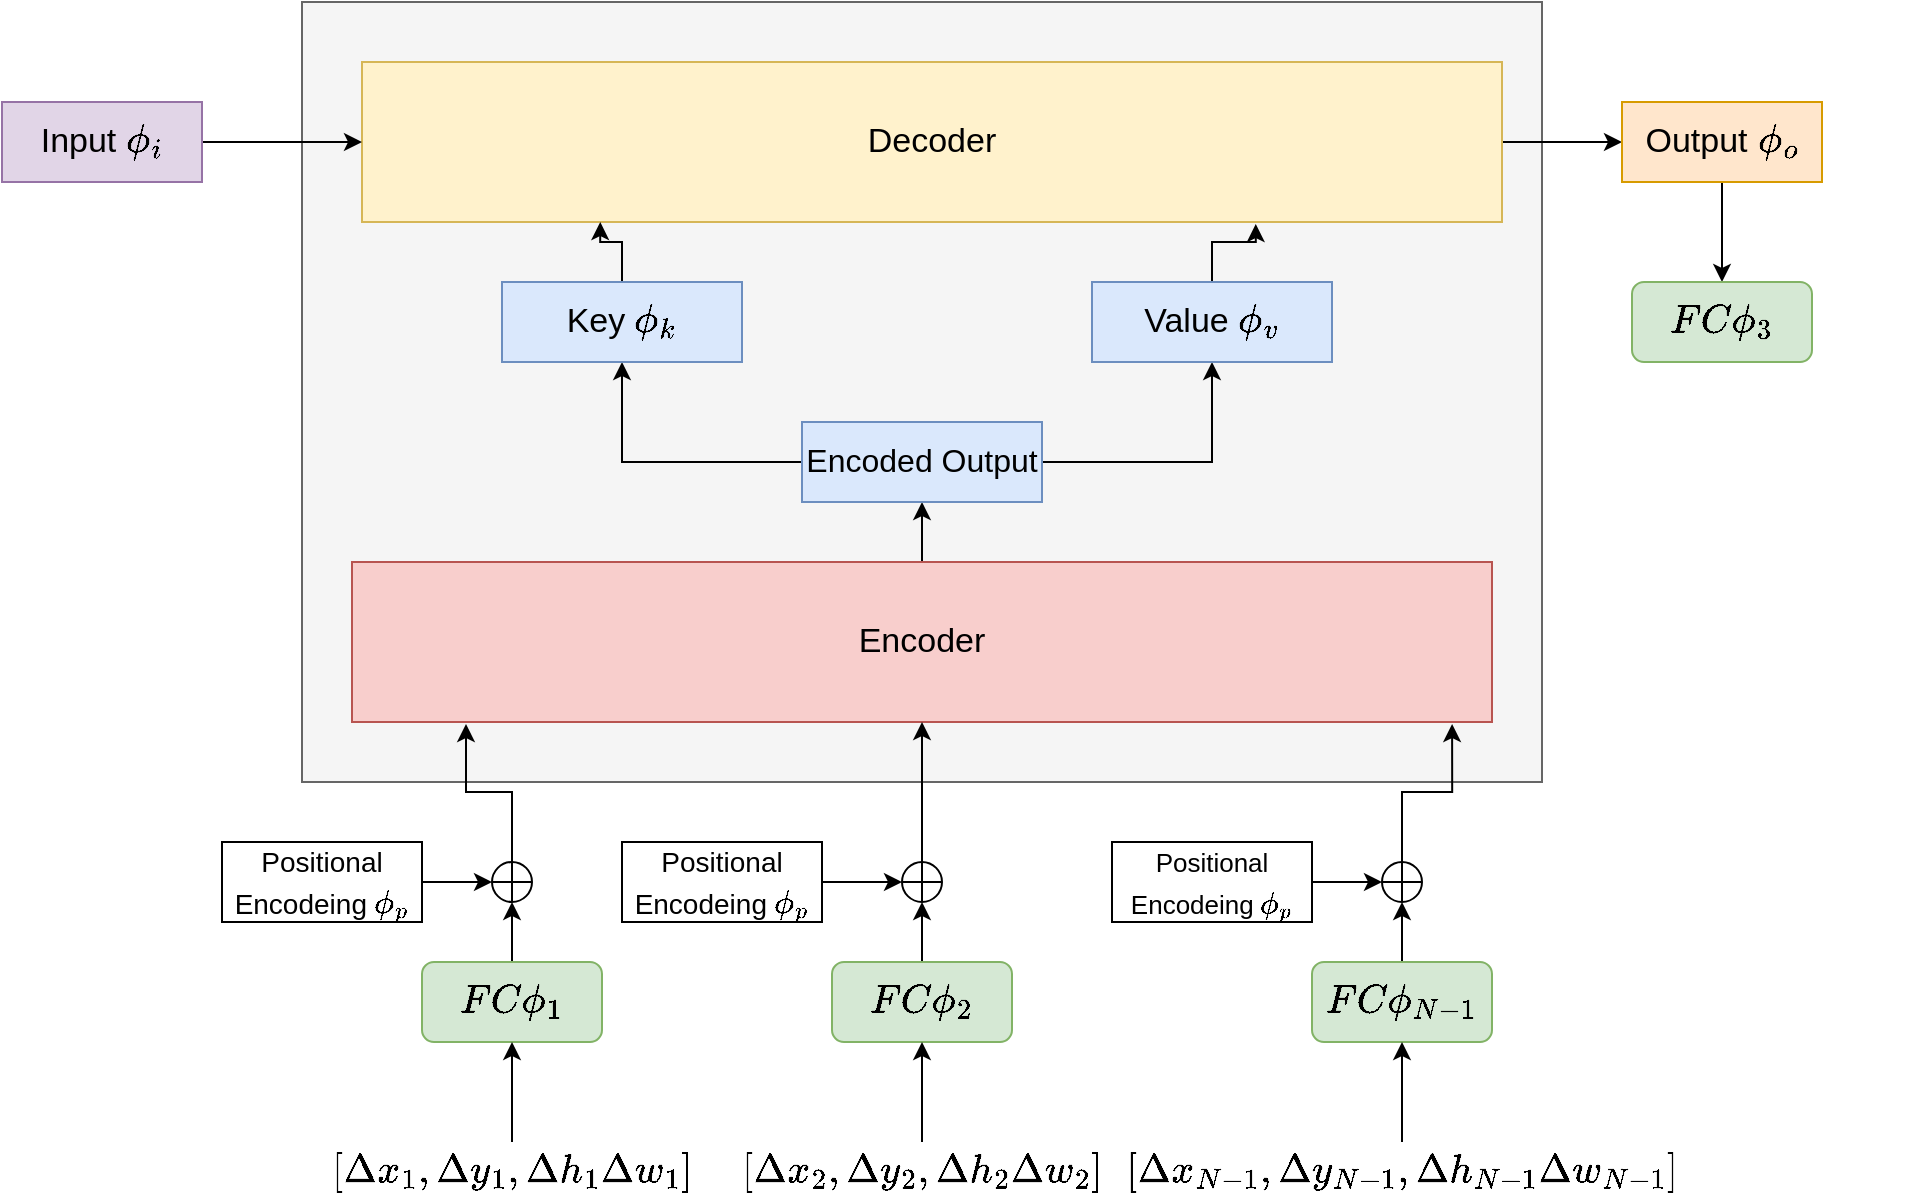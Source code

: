 <mxfile version="20.2.8" type="github">
  <diagram id="90305_A4T3v7ymbStzcG" name="Page-1">
    <mxGraphModel dx="1837" dy="1257" grid="1" gridSize="10" guides="1" tooltips="1" connect="1" arrows="1" fold="1" page="1" pageScale="1" pageWidth="1600" pageHeight="900" math="1" shadow="0">
      <root>
        <mxCell id="0" />
        <mxCell id="1" parent="0" />
        <mxCell id="rP4EHJA1eD8iWhHS50s2-1" value="" style="rounded=0;whiteSpace=wrap;html=1;fillColor=#f5f5f5;fontColor=#333333;strokeColor=#666666;fontSize=17;" vertex="1" parent="1">
          <mxGeometry x="220" y="120" width="620" height="390" as="geometry" />
        </mxCell>
        <mxCell id="rP4EHJA1eD8iWhHS50s2-37" style="edgeStyle=orthogonalEdgeStyle;rounded=0;orthogonalLoop=1;jettySize=auto;html=1;fontSize=17;" edge="1" parent="1" source="rP4EHJA1eD8iWhHS50s2-2" target="rP4EHJA1eD8iWhHS50s2-10">
          <mxGeometry relative="1" as="geometry" />
        </mxCell>
        <mxCell id="rP4EHJA1eD8iWhHS50s2-2" value="Decoder" style="rounded=0;whiteSpace=wrap;html=1;fillColor=#fff2cc;strokeColor=#d6b656;fontSize=17;" vertex="1" parent="1">
          <mxGeometry x="250" y="150" width="570" height="80" as="geometry" />
        </mxCell>
        <mxCell id="rP4EHJA1eD8iWhHS50s2-30" style="edgeStyle=orthogonalEdgeStyle;rounded=0;orthogonalLoop=1;jettySize=auto;html=1;fontSize=17;" edge="1" parent="1" source="rP4EHJA1eD8iWhHS50s2-3" target="rP4EHJA1eD8iWhHS50s2-13">
          <mxGeometry relative="1" as="geometry" />
        </mxCell>
        <mxCell id="rP4EHJA1eD8iWhHS50s2-3" value="Encoder" style="rounded=0;whiteSpace=wrap;html=1;fillColor=#f8cecc;strokeColor=#b85450;fontSize=17;" vertex="1" parent="1">
          <mxGeometry x="245" y="400" width="570" height="80" as="geometry" />
        </mxCell>
        <mxCell id="rP4EHJA1eD8iWhHS50s2-20" style="edgeStyle=orthogonalEdgeStyle;rounded=0;orthogonalLoop=1;jettySize=auto;html=1;entryX=0.5;entryY=1;entryDx=0;entryDy=0;fontSize=17;" edge="1" parent="1" source="rP4EHJA1eD8iWhHS50s2-4" target="rP4EHJA1eD8iWhHS50s2-16">
          <mxGeometry relative="1" as="geometry" />
        </mxCell>
        <mxCell id="rP4EHJA1eD8iWhHS50s2-4" value="\(FC&amp;nbsp; \phi_1\)" style="rounded=1;whiteSpace=wrap;html=1;fillColor=#d5e8d4;strokeColor=#82b366;fontSize=17;" vertex="1" parent="1">
          <mxGeometry x="280" y="600" width="90" height="40" as="geometry" />
        </mxCell>
        <mxCell id="rP4EHJA1eD8iWhHS50s2-23" style="edgeStyle=orthogonalEdgeStyle;rounded=0;orthogonalLoop=1;jettySize=auto;html=1;entryX=0.5;entryY=1;entryDx=0;entryDy=0;fontSize=17;" edge="1" parent="1" source="rP4EHJA1eD8iWhHS50s2-5" target="rP4EHJA1eD8iWhHS50s2-17">
          <mxGeometry relative="1" as="geometry" />
        </mxCell>
        <mxCell id="rP4EHJA1eD8iWhHS50s2-5" value="\(FC&amp;nbsp; \phi_2\)" style="rounded=1;whiteSpace=wrap;html=1;fillColor=#d5e8d4;strokeColor=#82b366;fontSize=17;" vertex="1" parent="1">
          <mxGeometry x="485" y="600" width="90" height="40" as="geometry" />
        </mxCell>
        <mxCell id="rP4EHJA1eD8iWhHS50s2-28" style="edgeStyle=orthogonalEdgeStyle;rounded=0;orthogonalLoop=1;jettySize=auto;html=1;fontSize=17;" edge="1" parent="1" source="rP4EHJA1eD8iWhHS50s2-6">
          <mxGeometry relative="1" as="geometry">
            <mxPoint x="770" y="570" as="targetPoint" />
          </mxGeometry>
        </mxCell>
        <mxCell id="rP4EHJA1eD8iWhHS50s2-6" value="\(FC&amp;nbsp; \phi_{N-1}\)" style="rounded=1;whiteSpace=wrap;html=1;fillColor=#d5e8d4;strokeColor=#82b366;fontSize=17;" vertex="1" parent="1">
          <mxGeometry x="725" y="600" width="90" height="40" as="geometry" />
        </mxCell>
        <mxCell id="rP4EHJA1eD8iWhHS50s2-21" value="" style="edgeStyle=orthogonalEdgeStyle;rounded=0;orthogonalLoop=1;jettySize=auto;html=1;fontSize=17;" edge="1" parent="1" source="rP4EHJA1eD8iWhHS50s2-7" target="rP4EHJA1eD8iWhHS50s2-16">
          <mxGeometry relative="1" as="geometry" />
        </mxCell>
        <mxCell id="rP4EHJA1eD8iWhHS50s2-7" value="&lt;font style=&quot;font-size: 14px;&quot;&gt;Positional Encodeing \(\phi_p\)&lt;/font&gt;" style="rounded=0;whiteSpace=wrap;html=1;fontSize=17;" vertex="1" parent="1">
          <mxGeometry x="180" y="540" width="100" height="40" as="geometry" />
        </mxCell>
        <mxCell id="rP4EHJA1eD8iWhHS50s2-24" style="edgeStyle=orthogonalEdgeStyle;rounded=0;orthogonalLoop=1;jettySize=auto;html=1;entryX=0;entryY=0.5;entryDx=0;entryDy=0;fontSize=17;" edge="1" parent="1" source="rP4EHJA1eD8iWhHS50s2-8" target="rP4EHJA1eD8iWhHS50s2-17">
          <mxGeometry relative="1" as="geometry">
            <mxPoint x="510" y="560" as="targetPoint" />
          </mxGeometry>
        </mxCell>
        <mxCell id="rP4EHJA1eD8iWhHS50s2-8" value="&lt;font style=&quot;font-size: 14px;&quot;&gt;Positional Encodeing \(\phi_p\)&lt;/font&gt;" style="rounded=0;whiteSpace=wrap;html=1;fontSize=17;" vertex="1" parent="1">
          <mxGeometry x="380" y="540" width="100" height="40" as="geometry" />
        </mxCell>
        <mxCell id="rP4EHJA1eD8iWhHS50s2-27" style="edgeStyle=orthogonalEdgeStyle;rounded=0;orthogonalLoop=1;jettySize=auto;html=1;entryX=0;entryY=0.5;entryDx=0;entryDy=0;fontSize=17;" edge="1" parent="1" source="rP4EHJA1eD8iWhHS50s2-9" target="rP4EHJA1eD8iWhHS50s2-18">
          <mxGeometry relative="1" as="geometry" />
        </mxCell>
        <mxCell id="rP4EHJA1eD8iWhHS50s2-9" value="&lt;font style=&quot;font-size: 13px;&quot;&gt;Positional Encodeing \(\phi_p\)&lt;/font&gt;" style="rounded=0;whiteSpace=wrap;html=1;fontSize=17;" vertex="1" parent="1">
          <mxGeometry x="625" y="540" width="100" height="40" as="geometry" />
        </mxCell>
        <mxCell id="rP4EHJA1eD8iWhHS50s2-38" style="edgeStyle=orthogonalEdgeStyle;rounded=0;orthogonalLoop=1;jettySize=auto;html=1;entryX=0.5;entryY=0;entryDx=0;entryDy=0;fontSize=17;" edge="1" parent="1" source="rP4EHJA1eD8iWhHS50s2-10" target="rP4EHJA1eD8iWhHS50s2-11">
          <mxGeometry relative="1" as="geometry" />
        </mxCell>
        <mxCell id="rP4EHJA1eD8iWhHS50s2-10" value="Output \(\phi_o\)" style="rounded=0;whiteSpace=wrap;html=1;fillColor=#ffe6cc;strokeColor=#d79b00;fontSize=17;" vertex="1" parent="1">
          <mxGeometry x="880" y="170" width="100" height="40" as="geometry" />
        </mxCell>
        <mxCell id="rP4EHJA1eD8iWhHS50s2-11" value="\(FC&amp;nbsp; \phi_3\)" style="rounded=1;whiteSpace=wrap;html=1;fillColor=#d5e8d4;strokeColor=#82b366;fontSize=17;" vertex="1" parent="1">
          <mxGeometry x="885" y="260" width="90" height="40" as="geometry" />
        </mxCell>
        <mxCell id="rP4EHJA1eD8iWhHS50s2-36" style="edgeStyle=orthogonalEdgeStyle;rounded=0;orthogonalLoop=1;jettySize=auto;html=1;fontSize=17;" edge="1" parent="1" source="rP4EHJA1eD8iWhHS50s2-12" target="rP4EHJA1eD8iWhHS50s2-2">
          <mxGeometry relative="1" as="geometry" />
        </mxCell>
        <mxCell id="rP4EHJA1eD8iWhHS50s2-12" value="&lt;font style=&quot;font-size: 17px;&quot;&gt;Input \(\phi_i\)&lt;/font&gt;" style="rounded=0;whiteSpace=wrap;html=1;fillColor=#e1d5e7;strokeColor=#9673a6;fontSize=17;" vertex="1" parent="1">
          <mxGeometry x="70" y="170" width="100" height="40" as="geometry" />
        </mxCell>
        <mxCell id="rP4EHJA1eD8iWhHS50s2-32" style="edgeStyle=orthogonalEdgeStyle;rounded=0;orthogonalLoop=1;jettySize=auto;html=1;fontSize=17;" edge="1" parent="1" source="rP4EHJA1eD8iWhHS50s2-13" target="rP4EHJA1eD8iWhHS50s2-14">
          <mxGeometry relative="1" as="geometry" />
        </mxCell>
        <mxCell id="rP4EHJA1eD8iWhHS50s2-33" style="edgeStyle=orthogonalEdgeStyle;rounded=0;orthogonalLoop=1;jettySize=auto;html=1;fontSize=17;" edge="1" parent="1" source="rP4EHJA1eD8iWhHS50s2-13" target="rP4EHJA1eD8iWhHS50s2-15">
          <mxGeometry relative="1" as="geometry" />
        </mxCell>
        <mxCell id="rP4EHJA1eD8iWhHS50s2-13" value="&lt;font style=&quot;font-size: 16px;&quot;&gt;Encoded Output&lt;/font&gt;" style="rounded=0;whiteSpace=wrap;html=1;fillColor=#dae8fc;strokeColor=#6c8ebf;fontSize=17;" vertex="1" parent="1">
          <mxGeometry x="470" y="330" width="120" height="40" as="geometry" />
        </mxCell>
        <mxCell id="rP4EHJA1eD8iWhHS50s2-34" style="edgeStyle=orthogonalEdgeStyle;rounded=0;orthogonalLoop=1;jettySize=auto;html=1;entryX=0.209;entryY=1;entryDx=0;entryDy=0;entryPerimeter=0;fontSize=17;" edge="1" parent="1" source="rP4EHJA1eD8iWhHS50s2-14" target="rP4EHJA1eD8iWhHS50s2-2">
          <mxGeometry relative="1" as="geometry" />
        </mxCell>
        <mxCell id="rP4EHJA1eD8iWhHS50s2-14" value="Key \(\phi_k\)" style="rounded=0;whiteSpace=wrap;html=1;fillColor=#dae8fc;strokeColor=#6c8ebf;fontSize=17;" vertex="1" parent="1">
          <mxGeometry x="320" y="260" width="120" height="40" as="geometry" />
        </mxCell>
        <mxCell id="rP4EHJA1eD8iWhHS50s2-35" style="edgeStyle=orthogonalEdgeStyle;rounded=0;orthogonalLoop=1;jettySize=auto;html=1;entryX=0.784;entryY=1.013;entryDx=0;entryDy=0;entryPerimeter=0;fontSize=17;" edge="1" parent="1" source="rP4EHJA1eD8iWhHS50s2-15" target="rP4EHJA1eD8iWhHS50s2-2">
          <mxGeometry relative="1" as="geometry" />
        </mxCell>
        <mxCell id="rP4EHJA1eD8iWhHS50s2-15" value="Value \(\phi_v\)" style="rounded=0;whiteSpace=wrap;html=1;fillColor=#dae8fc;strokeColor=#6c8ebf;fontSize=17;" vertex="1" parent="1">
          <mxGeometry x="615" y="260" width="120" height="40" as="geometry" />
        </mxCell>
        <mxCell id="rP4EHJA1eD8iWhHS50s2-22" style="edgeStyle=orthogonalEdgeStyle;rounded=0;orthogonalLoop=1;jettySize=auto;html=1;entryX=0.1;entryY=1.013;entryDx=0;entryDy=0;entryPerimeter=0;fontSize=17;" edge="1" parent="1" source="rP4EHJA1eD8iWhHS50s2-16" target="rP4EHJA1eD8iWhHS50s2-3">
          <mxGeometry relative="1" as="geometry" />
        </mxCell>
        <mxCell id="rP4EHJA1eD8iWhHS50s2-16" value="" style="shape=orEllipse;perimeter=ellipsePerimeter;whiteSpace=wrap;html=1;backgroundOutline=1;fontSize=17;" vertex="1" parent="1">
          <mxGeometry x="315" y="550" width="20" height="20" as="geometry" />
        </mxCell>
        <mxCell id="rP4EHJA1eD8iWhHS50s2-25" style="edgeStyle=orthogonalEdgeStyle;rounded=0;orthogonalLoop=1;jettySize=auto;html=1;fontSize=17;" edge="1" parent="1" source="rP4EHJA1eD8iWhHS50s2-17" target="rP4EHJA1eD8iWhHS50s2-3">
          <mxGeometry relative="1" as="geometry" />
        </mxCell>
        <mxCell id="rP4EHJA1eD8iWhHS50s2-17" value="" style="shape=orEllipse;perimeter=ellipsePerimeter;whiteSpace=wrap;html=1;backgroundOutline=1;fontSize=17;" vertex="1" parent="1">
          <mxGeometry x="520" y="550" width="20" height="20" as="geometry" />
        </mxCell>
        <mxCell id="rP4EHJA1eD8iWhHS50s2-29" style="edgeStyle=orthogonalEdgeStyle;rounded=0;orthogonalLoop=1;jettySize=auto;html=1;entryX=0.965;entryY=1.013;entryDx=0;entryDy=0;entryPerimeter=0;fontSize=17;" edge="1" parent="1" source="rP4EHJA1eD8iWhHS50s2-18" target="rP4EHJA1eD8iWhHS50s2-3">
          <mxGeometry relative="1" as="geometry" />
        </mxCell>
        <mxCell id="rP4EHJA1eD8iWhHS50s2-18" value="" style="shape=orEllipse;perimeter=ellipsePerimeter;whiteSpace=wrap;html=1;backgroundOutline=1;fontSize=17;" vertex="1" parent="1">
          <mxGeometry x="760" y="550" width="20" height="20" as="geometry" />
        </mxCell>
        <mxCell id="rP4EHJA1eD8iWhHS50s2-46" style="edgeStyle=orthogonalEdgeStyle;rounded=0;orthogonalLoop=1;jettySize=auto;html=1;entryX=0.5;entryY=1;entryDx=0;entryDy=0;fontSize=17;" edge="1" parent="1" source="rP4EHJA1eD8iWhHS50s2-40" target="rP4EHJA1eD8iWhHS50s2-4">
          <mxGeometry relative="1" as="geometry" />
        </mxCell>
        <mxCell id="rP4EHJA1eD8iWhHS50s2-40" value="\([\Delta x_1, \Delta y_1, \Delta h_1 \Delta w_1]\)" style="text;html=1;align=center;verticalAlign=middle;resizable=0;points=[];autosize=1;strokeColor=none;fillColor=none;fontSize=17;" vertex="1" parent="1">
          <mxGeometry x="130" y="690" width="390" height="30" as="geometry" />
        </mxCell>
        <mxCell id="rP4EHJA1eD8iWhHS50s2-45" style="edgeStyle=orthogonalEdgeStyle;rounded=0;orthogonalLoop=1;jettySize=auto;html=1;entryX=0.5;entryY=1;entryDx=0;entryDy=0;fontSize=17;" edge="1" parent="1" source="rP4EHJA1eD8iWhHS50s2-42" target="rP4EHJA1eD8iWhHS50s2-5">
          <mxGeometry relative="1" as="geometry" />
        </mxCell>
        <mxCell id="rP4EHJA1eD8iWhHS50s2-42" value="\([\Delta x_2, \Delta y_2, \Delta h_2 \Delta w_2]\)" style="text;html=1;align=center;verticalAlign=middle;resizable=0;points=[];autosize=1;strokeColor=none;fillColor=none;fontSize=17;" vertex="1" parent="1">
          <mxGeometry x="335" y="690" width="390" height="30" as="geometry" />
        </mxCell>
        <mxCell id="rP4EHJA1eD8iWhHS50s2-47" style="edgeStyle=orthogonalEdgeStyle;rounded=0;orthogonalLoop=1;jettySize=auto;html=1;entryX=0.5;entryY=1;entryDx=0;entryDy=0;fontSize=17;" edge="1" parent="1" source="rP4EHJA1eD8iWhHS50s2-43" target="rP4EHJA1eD8iWhHS50s2-6">
          <mxGeometry relative="1" as="geometry" />
        </mxCell>
        <mxCell id="rP4EHJA1eD8iWhHS50s2-43" value="\([\Delta x_{N-1}, \Delta y_{N-1}, \Delta h_{N-1} \Delta w_{N-1}]\)" style="text;html=1;align=center;verticalAlign=middle;resizable=0;points=[];autosize=1;strokeColor=none;fillColor=none;fontSize=17;" vertex="1" parent="1">
          <mxGeometry x="515" y="690" width="510" height="30" as="geometry" />
        </mxCell>
      </root>
    </mxGraphModel>
  </diagram>
</mxfile>
